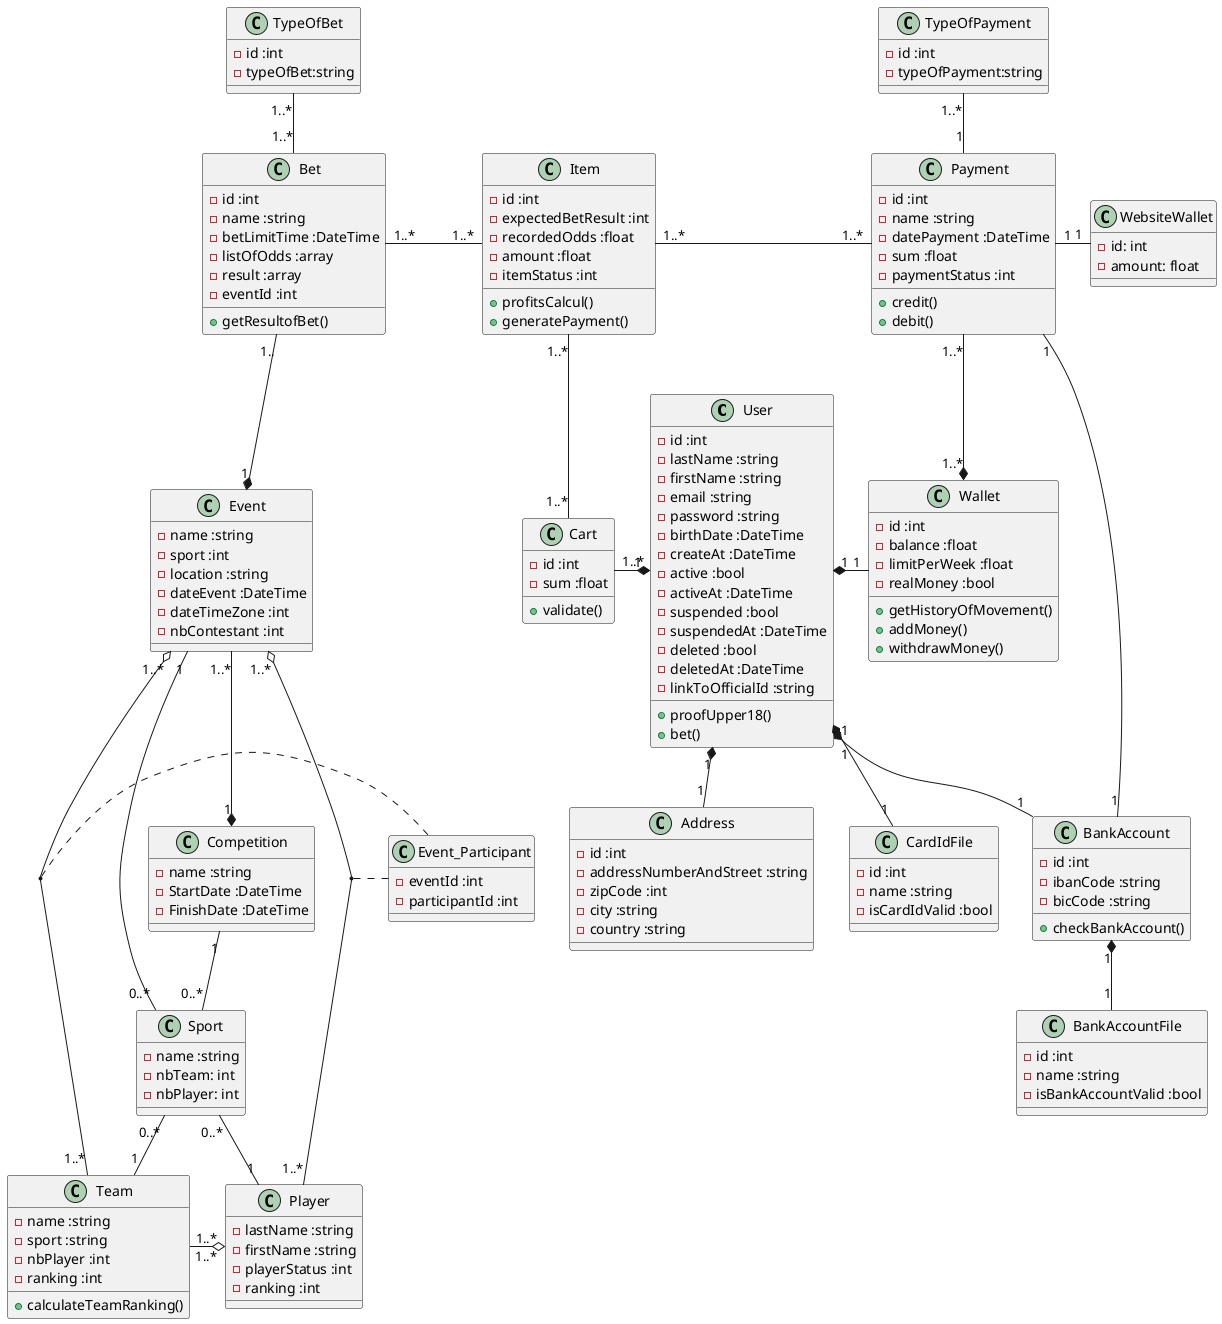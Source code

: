 @startuml parisportif

class User {
    - id :int
    - lastName :string
    - firstName :string
    - email :string
    - password :string
    - birthDate :DateTime
    - createAt :DateTime
    - active :bool
    - activeAt :DateTime
    - suspended :bool
    - suspendedAt :DateTime
    - deleted :bool
    - deletedAt :DateTime
    - linkToOfficialId :string

    + proofUpper18()
    + bet()
}

class Address {
    - id :int
    - addressNumberAndStreet :string
    - zipCode :int
    - city :string
    - country :string
}

class CardIdFile {
    - id :int
    - name :string
    - isCardIdValid :bool
}


class Wallet {
    - id :int
    - balance :float
    - limitPerWeek :float
    - realMoney :bool
    
    + getHistoryOfMovement()
    + addMoney()
    + withdrawMoney()
}

class BankAccount {
    - id :int
    - ibanCode :string
    - bicCode :string

    + checkBankAccount()
}

class BankAccountFile {
    - id :int
    - name :string
    - isBankAccountValid :bool
}

class WebsiteWallet {
    - id: int
    - amount: float
}

class Cart {
    - id :int
    - sum :float

    + validate()
}

class Item {
    - id :int
    - expectedBetResult :int
    - recordedOdds :float
    - amount :float
    - itemStatus :int

    + profitsCalcul()
    + generatePayment()
}


class Bet {
    - id :int
    - name :string
    - betLimitTime :DateTime
    - listOfOdds :array
    - result :array
    - eventId :int

    + getResultofBet()
}

class TypeOfBet {
    - id :int
    - typeOfBet:string
}


class Payment {
    - id :int
    - name :string
    - datePayment :DateTime
    - sum :float
    - paymentStatus :int

    + credit()
    + debit()
}

class TypeOfPayment {
    - id :int
    - typeOfPayment:string

}

class Event {
    - name :string
    - sport :int
    - location :string
    - dateEvent :DateTime
    - dateTimeZone :int
    - nbContestant :int
}


class Sport {
    - name :string
    - nbTeam: int
    - nbPlayer: int
}


class Event_Participant {
    - eventId :int
    - participantId :int
}

class Team {
    - name :string
    - sport :string
    - nbPlayer :int
    - ranking :int

    + calculateTeamRanking()
}

class Player {
    - lastName :string
    - firstName :string
    - playerStatus :int
    - ranking :int

}


class Competition {
    - name :string
    - StartDate :DateTime
    - FinishDate :DateTime

}

User "1" *-- "1" Address
User "1" *-right- "1" Wallet
User "1" *-left- "1..*" Cart
User "1" *-- "1" BankAccount
User "1" *-- "1" CardIdFile
BankAccount "1" *-- "1" BankAccountFile


Payment "1..*" -down-* "1..*" Wallet
Payment "1" -- "1" BankAccount
Payment "1" -right- "1" WebsiteWallet
Payment "1" -up- "1..*" TypeOfPayment

Cart "1..*" -up- "1..*" Item
Item "1..*" -left- "1..*" Bet

Item "1..*" -right- "1..*" Payment
Bet "1..*" -up- "1..*" TypeOfBet

Event "1" *-up- "1.." Bet
Event "1..*" --* "1" Competition
Event "1" -- "0..*" Sport
Team "1" -up- "0..*" Sport
Competition "1" -- "0..*" Sport


Event "1..*" o-- "1..*" Team
(Event, Team) .. Event_Participant
Event "1..*" o-- "1..*" Player
(Event, Player) .left. Event_Participant

Player "1..*" o-left- "1..*" Team
Player "1" -up- "0..*" Sport


@enduml

